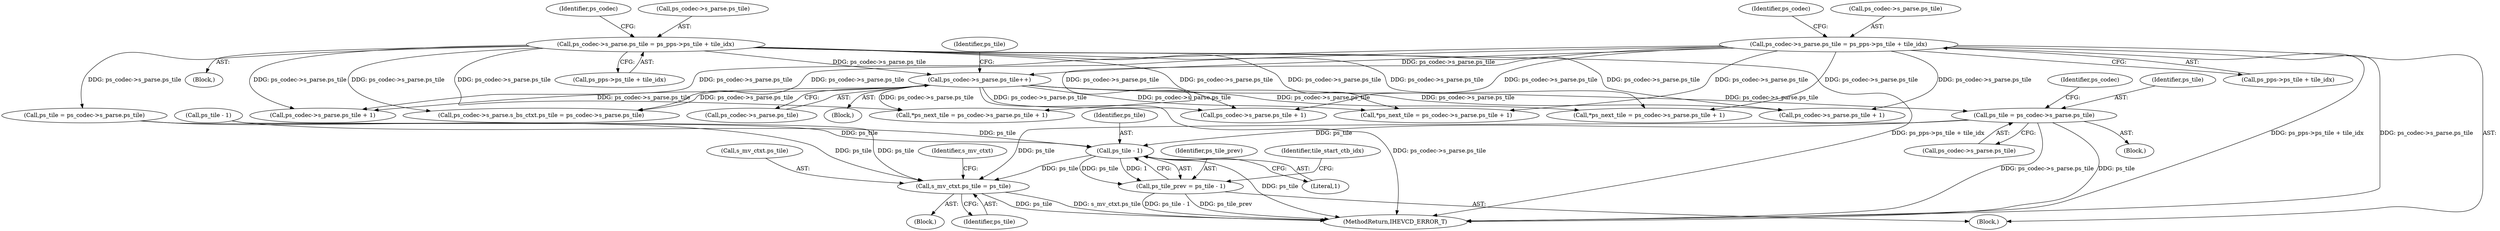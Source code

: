 digraph "0_Android_bcfc7124f6ef9f1ec128fb2e90de774a5b33d199_0@pointer" {
"1004581" [label="(Call,ps_tile = ps_codec->s_parse.ps_tile)"];
"1004529" [label="(Call,ps_codec->s_parse.ps_tile++)"];
"1001180" [label="(Call,ps_codec->s_parse.ps_tile = ps_pps->ps_tile + tile_idx)"];
"1000381" [label="(Call,ps_codec->s_parse.ps_tile = ps_pps->ps_tile + tile_idx)"];
"1001200" [label="(Call,ps_tile - 1)"];
"1001198" [label="(Call,ps_tile_prev = ps_tile - 1)"];
"1003351" [label="(Call,s_mv_ctxt.ps_tile = ps_tile)"];
"1001130" [label="(Block,)"];
"1004581" [label="(Call,ps_tile = ps_codec->s_parse.ps_tile)"];
"1001194" [label="(Identifier,ps_codec)"];
"1002586" [label="(Call,ps_codec->s_parse.ps_tile + 1)"];
"1003351" [label="(Call,s_mv_ctxt.ps_tile = ps_tile)"];
"1002290" [label="(Call,ps_codec->s_parse.ps_tile + 1)"];
"1003355" [label="(Identifier,ps_tile)"];
"1004582" [label="(Identifier,ps_tile)"];
"1004591" [label="(Identifier,ps_codec)"];
"1002453" [label="(Call,ps_codec->s_parse.ps_tile + 1)"];
"1003352" [label="(Call,s_mv_ctxt.ps_tile)"];
"1001201" [label="(Identifier,ps_tile)"];
"1001202" [label="(Literal,1)"];
"1000399" [label="(Call,ps_tile = ps_codec->s_parse.ps_tile)"];
"1002584" [label="(Call,*ps_next_tile = ps_codec->s_parse.ps_tile + 1)"];
"1001186" [label="(Call,ps_pps->ps_tile + tile_idx)"];
"1004583" [label="(Call,ps_codec->s_parse.ps_tile)"];
"1000381" [label="(Call,ps_codec->s_parse.ps_tile = ps_pps->ps_tile + tile_idx)"];
"1003358" [label="(Identifier,s_mv_ctxt)"];
"1004514" [label="(Block,)"];
"1004530" [label="(Call,ps_codec->s_parse.ps_tile)"];
"1004540" [label="(Identifier,ps_tile)"];
"1000191" [label="(Block,)"];
"1001199" [label="(Identifier,ps_tile_prev)"];
"1003296" [label="(Block,)"];
"1001180" [label="(Call,ps_codec->s_parse.ps_tile = ps_pps->ps_tile + tile_idx)"];
"1001181" [label="(Call,ps_codec->s_parse.ps_tile)"];
"1000395" [label="(Identifier,ps_codec)"];
"1001198" [label="(Call,ps_tile_prev = ps_tile - 1)"];
"1000410" [label="(Call,ps_tile - 1)"];
"1001204" [label="(Identifier,tile_start_ctb_idx)"];
"1005173" [label="(MethodReturn,IHEVCD_ERROR_T)"];
"1000382" [label="(Call,ps_codec->s_parse.ps_tile)"];
"1004580" [label="(Block,)"];
"1002451" [label="(Call,*ps_next_tile = ps_codec->s_parse.ps_tile + 1)"];
"1001200" [label="(Call,ps_tile - 1)"];
"1000387" [label="(Call,ps_pps->ps_tile + tile_idx)"];
"1004529" [label="(Call,ps_codec->s_parse.ps_tile++)"];
"1004130" [label="(Call,ps_codec->s_parse.s_bs_ctxt.ps_tile = ps_codec->s_parse.ps_tile)"];
"1002288" [label="(Call,*ps_next_tile = ps_codec->s_parse.ps_tile + 1)"];
"1004581" -> "1004580"  [label="AST: "];
"1004581" -> "1004583"  [label="CFG: "];
"1004582" -> "1004581"  [label="AST: "];
"1004583" -> "1004581"  [label="AST: "];
"1004591" -> "1004581"  [label="CFG: "];
"1004581" -> "1005173"  [label="DDG: ps_tile"];
"1004581" -> "1005173"  [label="DDG: ps_codec->s_parse.ps_tile"];
"1004581" -> "1001200"  [label="DDG: ps_tile"];
"1004581" -> "1003351"  [label="DDG: ps_tile"];
"1004529" -> "1004581"  [label="DDG: ps_codec->s_parse.ps_tile"];
"1004529" -> "1004514"  [label="AST: "];
"1004529" -> "1004530"  [label="CFG: "];
"1004530" -> "1004529"  [label="AST: "];
"1004540" -> "1004529"  [label="CFG: "];
"1004529" -> "1005173"  [label="DDG: ps_codec->s_parse.ps_tile"];
"1004529" -> "1002288"  [label="DDG: ps_codec->s_parse.ps_tile"];
"1004529" -> "1002290"  [label="DDG: ps_codec->s_parse.ps_tile"];
"1004529" -> "1002451"  [label="DDG: ps_codec->s_parse.ps_tile"];
"1004529" -> "1002453"  [label="DDG: ps_codec->s_parse.ps_tile"];
"1004529" -> "1002584"  [label="DDG: ps_codec->s_parse.ps_tile"];
"1004529" -> "1002586"  [label="DDG: ps_codec->s_parse.ps_tile"];
"1004529" -> "1004130"  [label="DDG: ps_codec->s_parse.ps_tile"];
"1001180" -> "1004529"  [label="DDG: ps_codec->s_parse.ps_tile"];
"1000381" -> "1004529"  [label="DDG: ps_codec->s_parse.ps_tile"];
"1001180" -> "1001130"  [label="AST: "];
"1001180" -> "1001186"  [label="CFG: "];
"1001181" -> "1001180"  [label="AST: "];
"1001186" -> "1001180"  [label="AST: "];
"1001194" -> "1001180"  [label="CFG: "];
"1001180" -> "1005173"  [label="DDG: ps_pps->ps_tile + tile_idx"];
"1001180" -> "1005173"  [label="DDG: ps_codec->s_parse.ps_tile"];
"1001180" -> "1002288"  [label="DDG: ps_codec->s_parse.ps_tile"];
"1001180" -> "1002290"  [label="DDG: ps_codec->s_parse.ps_tile"];
"1001180" -> "1002451"  [label="DDG: ps_codec->s_parse.ps_tile"];
"1001180" -> "1002453"  [label="DDG: ps_codec->s_parse.ps_tile"];
"1001180" -> "1002584"  [label="DDG: ps_codec->s_parse.ps_tile"];
"1001180" -> "1002586"  [label="DDG: ps_codec->s_parse.ps_tile"];
"1001180" -> "1004130"  [label="DDG: ps_codec->s_parse.ps_tile"];
"1000381" -> "1000191"  [label="AST: "];
"1000381" -> "1000387"  [label="CFG: "];
"1000382" -> "1000381"  [label="AST: "];
"1000387" -> "1000381"  [label="AST: "];
"1000395" -> "1000381"  [label="CFG: "];
"1000381" -> "1005173"  [label="DDG: ps_pps->ps_tile + tile_idx"];
"1000381" -> "1000399"  [label="DDG: ps_codec->s_parse.ps_tile"];
"1000381" -> "1002288"  [label="DDG: ps_codec->s_parse.ps_tile"];
"1000381" -> "1002290"  [label="DDG: ps_codec->s_parse.ps_tile"];
"1000381" -> "1002451"  [label="DDG: ps_codec->s_parse.ps_tile"];
"1000381" -> "1002453"  [label="DDG: ps_codec->s_parse.ps_tile"];
"1000381" -> "1002584"  [label="DDG: ps_codec->s_parse.ps_tile"];
"1000381" -> "1002586"  [label="DDG: ps_codec->s_parse.ps_tile"];
"1000381" -> "1004130"  [label="DDG: ps_codec->s_parse.ps_tile"];
"1001200" -> "1001198"  [label="AST: "];
"1001200" -> "1001202"  [label="CFG: "];
"1001201" -> "1001200"  [label="AST: "];
"1001202" -> "1001200"  [label="AST: "];
"1001198" -> "1001200"  [label="CFG: "];
"1001200" -> "1005173"  [label="DDG: ps_tile"];
"1001200" -> "1001198"  [label="DDG: ps_tile"];
"1001200" -> "1001198"  [label="DDG: 1"];
"1000410" -> "1001200"  [label="DDG: ps_tile"];
"1000399" -> "1001200"  [label="DDG: ps_tile"];
"1001200" -> "1003351"  [label="DDG: ps_tile"];
"1001198" -> "1001130"  [label="AST: "];
"1001199" -> "1001198"  [label="AST: "];
"1001204" -> "1001198"  [label="CFG: "];
"1001198" -> "1005173"  [label="DDG: ps_tile_prev"];
"1001198" -> "1005173"  [label="DDG: ps_tile - 1"];
"1003351" -> "1003296"  [label="AST: "];
"1003351" -> "1003355"  [label="CFG: "];
"1003352" -> "1003351"  [label="AST: "];
"1003355" -> "1003351"  [label="AST: "];
"1003358" -> "1003351"  [label="CFG: "];
"1003351" -> "1005173"  [label="DDG: s_mv_ctxt.ps_tile"];
"1003351" -> "1005173"  [label="DDG: ps_tile"];
"1000410" -> "1003351"  [label="DDG: ps_tile"];
"1000399" -> "1003351"  [label="DDG: ps_tile"];
}
